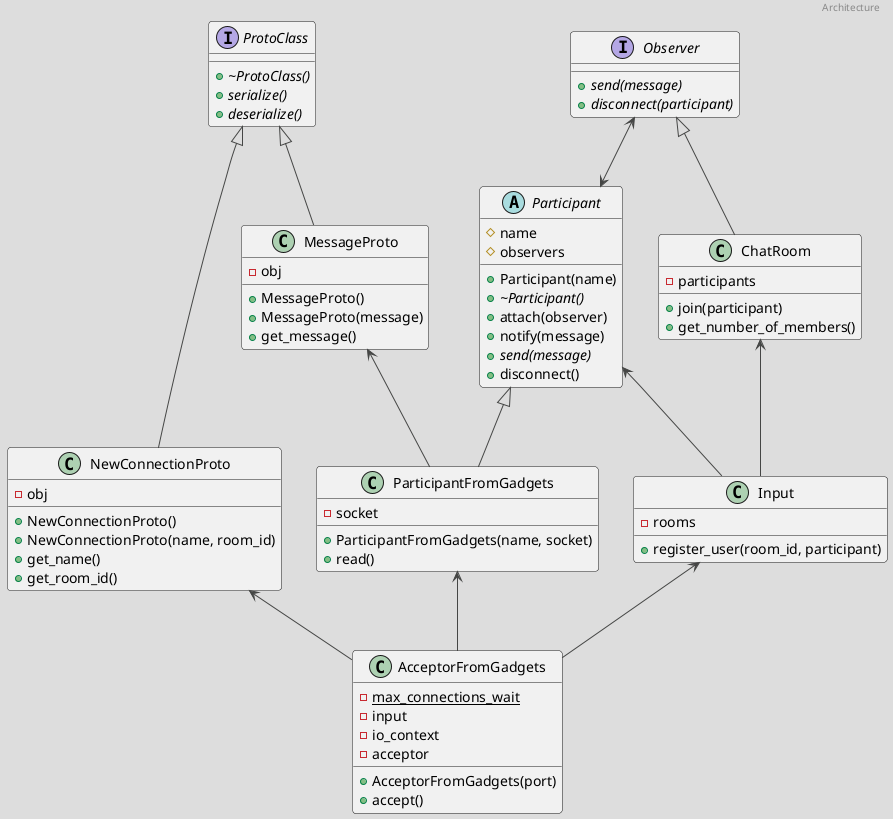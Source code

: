 @startuml class_diagram

header Architecture

!theme toy

ProtoClass <|-- MessageProto
ProtoClass <|-- NewConnectionProto

Observer <--> Participant

Participant <|-- ParticipantFromGadgets

Observer <|-- ChatRoom

ChatRoom <-- Input
Participant <-- Input
Input <-- AcceptorFromGadgets 
ParticipantFromGadgets <-- AcceptorFromGadgets
NewConnectionProto <-- AcceptorFromGadgets
MessageProto <-- ParticipantFromGadgets


interface ProtoClass {
    + {abstract} ~ProtoClass()
    + {abstract} serialize()
    + {abstract} deserialize()
}

class MessageProto {
    + MessageProto()
    + MessageProto(message)
    + get_message()

    - obj
}

class NewConnectionProto {
    + NewConnectionProto()
    + NewConnectionProto(name, room_id)
    + get_name()
    + get_room_id()

    - obj
}

abstract Participant {
    + Participant(name)
    + {abstract} ~Participant()
    + attach(observer)
    + notify(message)
    + {abstract} send(message)
    + disconnect()

    # name
    # observers
}

class AcceptorFromGadgets {
    + AcceptorFromGadgets(port)
    + accept()

    - {static} max_connections_wait
    - input
    - io_context
    - acceptor
}

class ParticipantFromGadgets {
    + ParticipantFromGadgets(name, socket)
    + read()

    - socket
}

interface Observer {
    + {abstract} send(message)
    + {abstract} disconnect(participant)
}

class ChatRoom {
    + join(participant)
    + get_number_of_members()

    - participants
}

class Input {
    + register_user(room_id, participant)

    - rooms
}

@enduml
